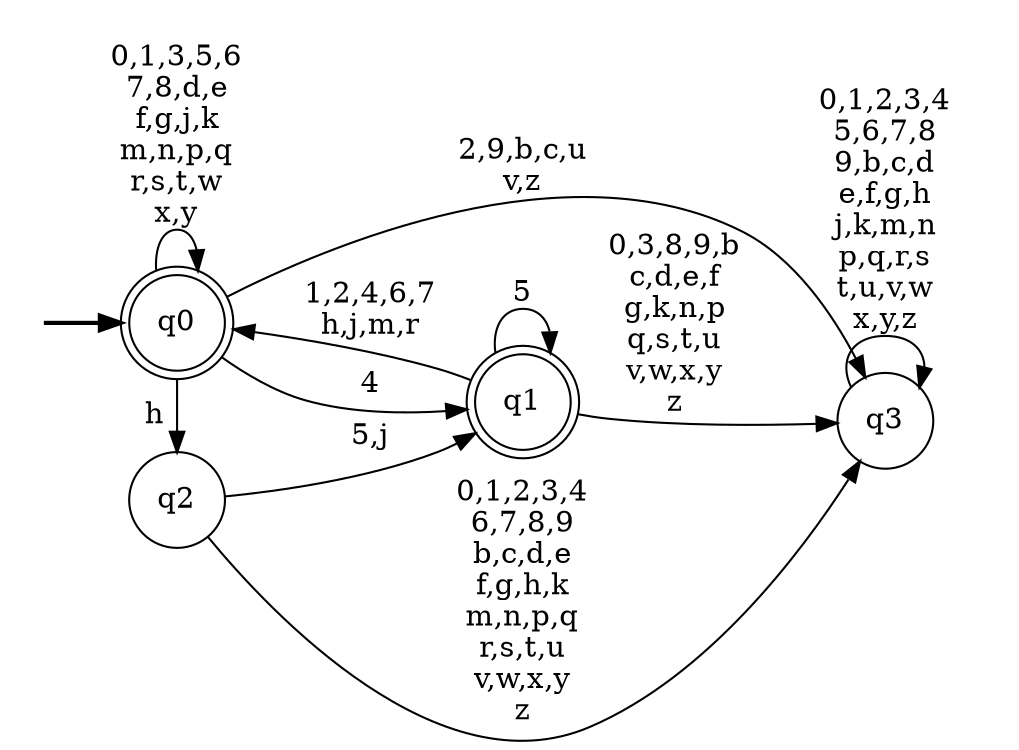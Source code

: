 digraph BlueStar {
__start0 [style = invis, shape = none, label = "", width = 0, height = 0];

rankdir=LR;
size="8,5";

s0 [style="rounded,filled", color="black", fillcolor="white" shape="doublecircle", label="q0"];
s1 [style="rounded,filled", color="black", fillcolor="white" shape="doublecircle", label="q1"];
s2 [style="filled", color="black", fillcolor="white" shape="circle", label="q2"];
s3 [style="filled", color="black", fillcolor="white" shape="circle", label="q3"];
subgraph cluster_main { 
	graph [pad=".75", ranksep="0.15", nodesep="0.15"];
	 style=invis; 
	__start0 -> s0 [penwidth=2];
}
s0 -> s0 [label="0,1,3,5,6\n7,8,d,e\nf,g,j,k\nm,n,p,q\nr,s,t,w\nx,y"];
s0 -> s1 [label="4"];
s0 -> s2 [label="h"];
s0 -> s3 [label="2,9,b,c,u\nv,z"];
s1 -> s0 [label="1,2,4,6,7\nh,j,m,r"];
s1 -> s1 [label="5"];
s1 -> s3 [label="0,3,8,9,b\nc,d,e,f\ng,k,n,p\nq,s,t,u\nv,w,x,y\nz"];
s2 -> s1 [label="5,j"];
s2 -> s3 [label="0,1,2,3,4\n6,7,8,9\nb,c,d,e\nf,g,h,k\nm,n,p,q\nr,s,t,u\nv,w,x,y\nz"];
s3 -> s3 [label="0,1,2,3,4\n5,6,7,8\n9,b,c,d\ne,f,g,h\nj,k,m,n\np,q,r,s\nt,u,v,w\nx,y,z"];

}